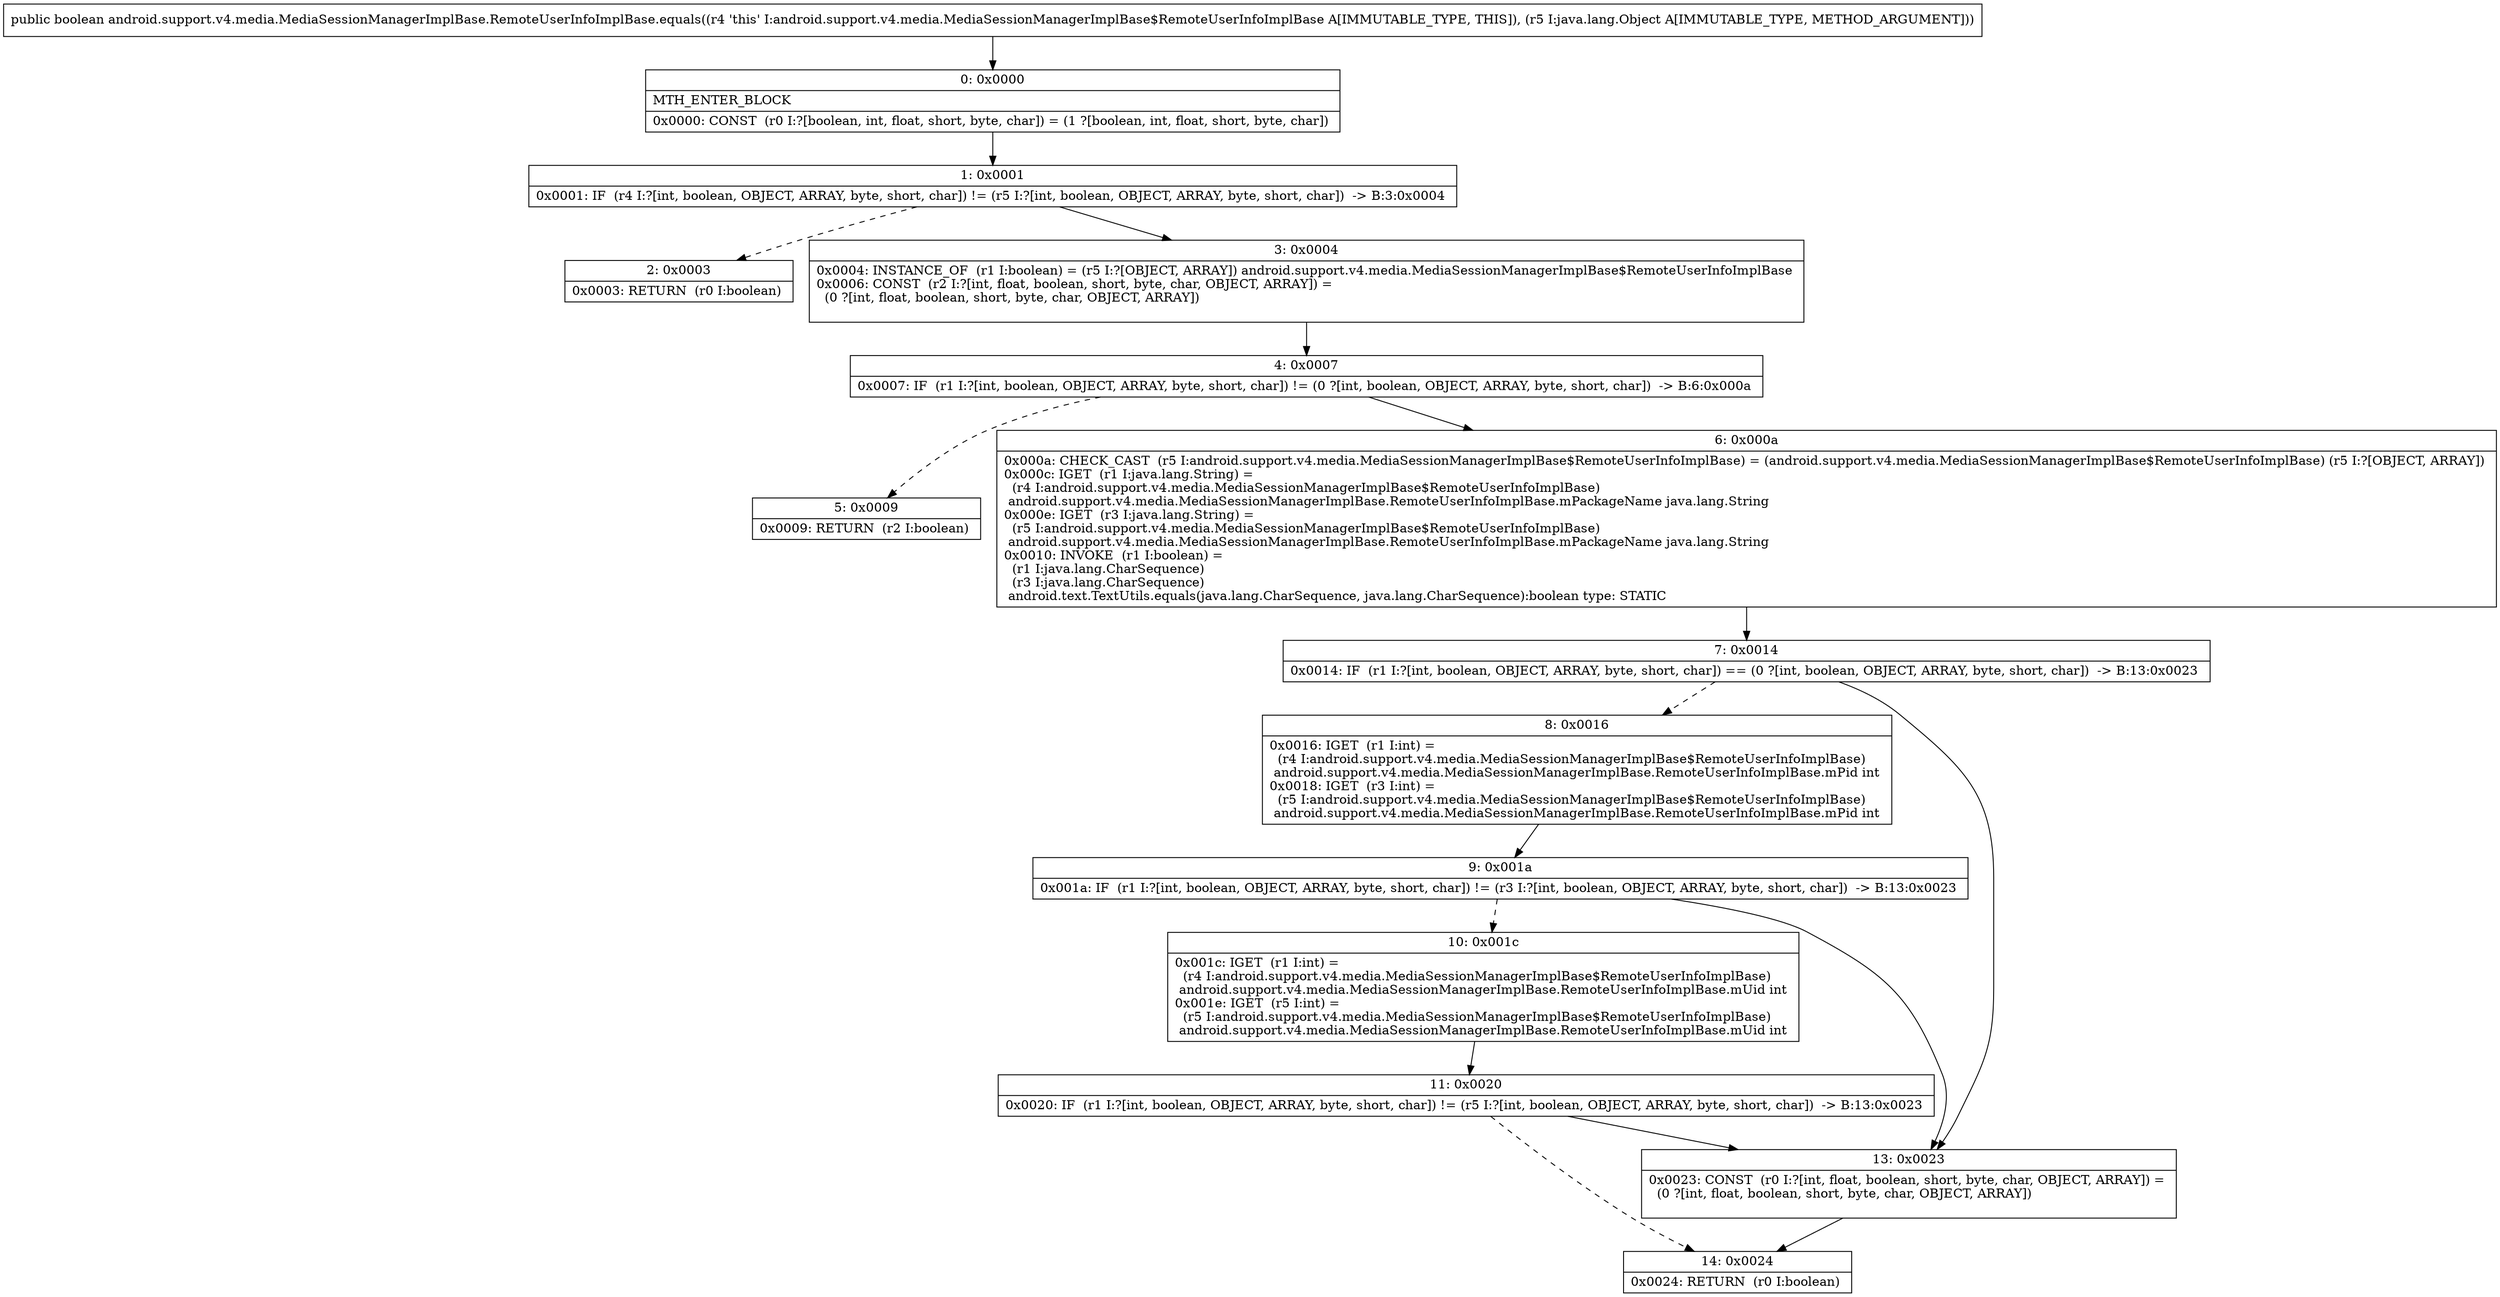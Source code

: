 digraph "CFG forandroid.support.v4.media.MediaSessionManagerImplBase.RemoteUserInfoImplBase.equals(Ljava\/lang\/Object;)Z" {
Node_0 [shape=record,label="{0\:\ 0x0000|MTH_ENTER_BLOCK\l|0x0000: CONST  (r0 I:?[boolean, int, float, short, byte, char]) = (1 ?[boolean, int, float, short, byte, char]) \l}"];
Node_1 [shape=record,label="{1\:\ 0x0001|0x0001: IF  (r4 I:?[int, boolean, OBJECT, ARRAY, byte, short, char]) != (r5 I:?[int, boolean, OBJECT, ARRAY, byte, short, char])  \-\> B:3:0x0004 \l}"];
Node_2 [shape=record,label="{2\:\ 0x0003|0x0003: RETURN  (r0 I:boolean) \l}"];
Node_3 [shape=record,label="{3\:\ 0x0004|0x0004: INSTANCE_OF  (r1 I:boolean) = (r5 I:?[OBJECT, ARRAY]) android.support.v4.media.MediaSessionManagerImplBase$RemoteUserInfoImplBase \l0x0006: CONST  (r2 I:?[int, float, boolean, short, byte, char, OBJECT, ARRAY]) = \l  (0 ?[int, float, boolean, short, byte, char, OBJECT, ARRAY])\l \l}"];
Node_4 [shape=record,label="{4\:\ 0x0007|0x0007: IF  (r1 I:?[int, boolean, OBJECT, ARRAY, byte, short, char]) != (0 ?[int, boolean, OBJECT, ARRAY, byte, short, char])  \-\> B:6:0x000a \l}"];
Node_5 [shape=record,label="{5\:\ 0x0009|0x0009: RETURN  (r2 I:boolean) \l}"];
Node_6 [shape=record,label="{6\:\ 0x000a|0x000a: CHECK_CAST  (r5 I:android.support.v4.media.MediaSessionManagerImplBase$RemoteUserInfoImplBase) = (android.support.v4.media.MediaSessionManagerImplBase$RemoteUserInfoImplBase) (r5 I:?[OBJECT, ARRAY]) \l0x000c: IGET  (r1 I:java.lang.String) = \l  (r4 I:android.support.v4.media.MediaSessionManagerImplBase$RemoteUserInfoImplBase)\l android.support.v4.media.MediaSessionManagerImplBase.RemoteUserInfoImplBase.mPackageName java.lang.String \l0x000e: IGET  (r3 I:java.lang.String) = \l  (r5 I:android.support.v4.media.MediaSessionManagerImplBase$RemoteUserInfoImplBase)\l android.support.v4.media.MediaSessionManagerImplBase.RemoteUserInfoImplBase.mPackageName java.lang.String \l0x0010: INVOKE  (r1 I:boolean) = \l  (r1 I:java.lang.CharSequence)\l  (r3 I:java.lang.CharSequence)\l android.text.TextUtils.equals(java.lang.CharSequence, java.lang.CharSequence):boolean type: STATIC \l}"];
Node_7 [shape=record,label="{7\:\ 0x0014|0x0014: IF  (r1 I:?[int, boolean, OBJECT, ARRAY, byte, short, char]) == (0 ?[int, boolean, OBJECT, ARRAY, byte, short, char])  \-\> B:13:0x0023 \l}"];
Node_8 [shape=record,label="{8\:\ 0x0016|0x0016: IGET  (r1 I:int) = \l  (r4 I:android.support.v4.media.MediaSessionManagerImplBase$RemoteUserInfoImplBase)\l android.support.v4.media.MediaSessionManagerImplBase.RemoteUserInfoImplBase.mPid int \l0x0018: IGET  (r3 I:int) = \l  (r5 I:android.support.v4.media.MediaSessionManagerImplBase$RemoteUserInfoImplBase)\l android.support.v4.media.MediaSessionManagerImplBase.RemoteUserInfoImplBase.mPid int \l}"];
Node_9 [shape=record,label="{9\:\ 0x001a|0x001a: IF  (r1 I:?[int, boolean, OBJECT, ARRAY, byte, short, char]) != (r3 I:?[int, boolean, OBJECT, ARRAY, byte, short, char])  \-\> B:13:0x0023 \l}"];
Node_10 [shape=record,label="{10\:\ 0x001c|0x001c: IGET  (r1 I:int) = \l  (r4 I:android.support.v4.media.MediaSessionManagerImplBase$RemoteUserInfoImplBase)\l android.support.v4.media.MediaSessionManagerImplBase.RemoteUserInfoImplBase.mUid int \l0x001e: IGET  (r5 I:int) = \l  (r5 I:android.support.v4.media.MediaSessionManagerImplBase$RemoteUserInfoImplBase)\l android.support.v4.media.MediaSessionManagerImplBase.RemoteUserInfoImplBase.mUid int \l}"];
Node_11 [shape=record,label="{11\:\ 0x0020|0x0020: IF  (r1 I:?[int, boolean, OBJECT, ARRAY, byte, short, char]) != (r5 I:?[int, boolean, OBJECT, ARRAY, byte, short, char])  \-\> B:13:0x0023 \l}"];
Node_13 [shape=record,label="{13\:\ 0x0023|0x0023: CONST  (r0 I:?[int, float, boolean, short, byte, char, OBJECT, ARRAY]) = \l  (0 ?[int, float, boolean, short, byte, char, OBJECT, ARRAY])\l \l}"];
Node_14 [shape=record,label="{14\:\ 0x0024|0x0024: RETURN  (r0 I:boolean) \l}"];
MethodNode[shape=record,label="{public boolean android.support.v4.media.MediaSessionManagerImplBase.RemoteUserInfoImplBase.equals((r4 'this' I:android.support.v4.media.MediaSessionManagerImplBase$RemoteUserInfoImplBase A[IMMUTABLE_TYPE, THIS]), (r5 I:java.lang.Object A[IMMUTABLE_TYPE, METHOD_ARGUMENT])) }"];
MethodNode -> Node_0;
Node_0 -> Node_1;
Node_1 -> Node_2[style=dashed];
Node_1 -> Node_3;
Node_3 -> Node_4;
Node_4 -> Node_5[style=dashed];
Node_4 -> Node_6;
Node_6 -> Node_7;
Node_7 -> Node_8[style=dashed];
Node_7 -> Node_13;
Node_8 -> Node_9;
Node_9 -> Node_10[style=dashed];
Node_9 -> Node_13;
Node_10 -> Node_11;
Node_11 -> Node_13;
Node_11 -> Node_14[style=dashed];
Node_13 -> Node_14;
}

